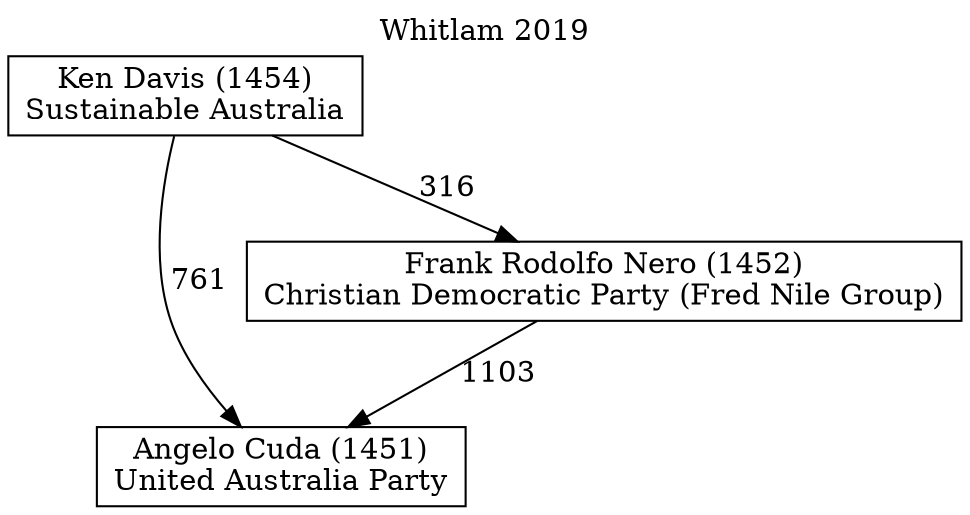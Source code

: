// House preference flow
digraph "Angelo Cuda (1451)_Whitlam_2019" {
	graph [label="Whitlam 2019" labelloc=t mclimit=10]
	node [shape=box]
	"Angelo Cuda (1451)" [label="Angelo Cuda (1451)
United Australia Party"]
	"Frank Rodolfo Nero (1452)" [label="Frank Rodolfo Nero (1452)
Christian Democratic Party (Fred Nile Group)"]
	"Ken Davis (1454)" [label="Ken Davis (1454)
Sustainable Australia"]
	"Frank Rodolfo Nero (1452)" -> "Angelo Cuda (1451)" [label=1103]
	"Ken Davis (1454)" -> "Frank Rodolfo Nero (1452)" [label=316]
	"Ken Davis (1454)" -> "Angelo Cuda (1451)" [label=761]
}
